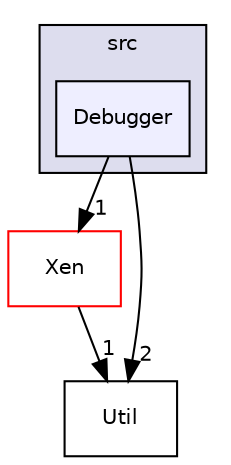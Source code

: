 digraph "src/Debugger" {
  compound=true
  node [ fontsize="10", fontname="Helvetica"];
  edge [ labelfontsize="10", labelfontname="Helvetica"];
  subgraph clusterdir_68267d1309a1af8e8297ef4c3efbcdba {
    graph [ bgcolor="#ddddee", pencolor="black", label="src" fontname="Helvetica", fontsize="10", URL="dir_68267d1309a1af8e8297ef4c3efbcdba.html"]
  dir_b03d63d83e68abf734eecebd5f01aafd [shape=box, label="Debugger", style="filled", fillcolor="#eeeeff", pencolor="black", URL="dir_b03d63d83e68abf734eecebd5f01aafd.html"];
  }
  dir_7eb35329246a1427d89c28c0ea67fbbe [shape=box label="Xen" fillcolor="white" style="filled" color="red" URL="dir_7eb35329246a1427d89c28c0ea67fbbe.html"];
  dir_3e37c3eecdc42aac03248fab5c81cb58 [shape=box label="Util" URL="dir_3e37c3eecdc42aac03248fab5c81cb58.html"];
  dir_b03d63d83e68abf734eecebd5f01aafd->dir_7eb35329246a1427d89c28c0ea67fbbe [headlabel="1", labeldistance=1.5 headhref="dir_000001_000011.html"];
  dir_b03d63d83e68abf734eecebd5f01aafd->dir_3e37c3eecdc42aac03248fab5c81cb58 [headlabel="2", labeldistance=1.5 headhref="dir_000001_000010.html"];
  dir_7eb35329246a1427d89c28c0ea67fbbe->dir_3e37c3eecdc42aac03248fab5c81cb58 [headlabel="1", labeldistance=1.5 headhref="dir_000011_000010.html"];
}
